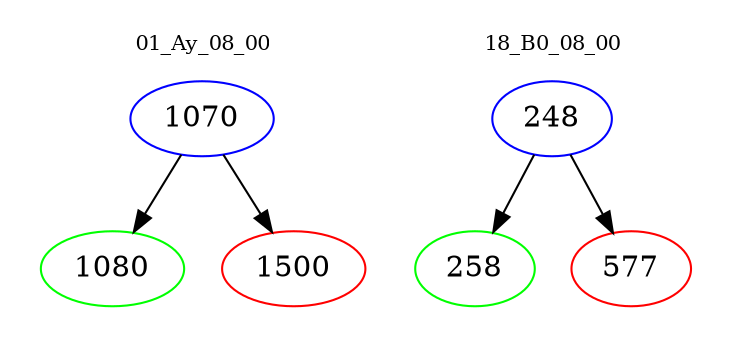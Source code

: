 digraph{
subgraph cluster_0 {
color = white
label = "01_Ay_08_00";
fontsize=10;
T0_1070 [label="1070", color="blue"]
T0_1070 -> T0_1080 [color="black"]
T0_1080 [label="1080", color="green"]
T0_1070 -> T0_1500 [color="black"]
T0_1500 [label="1500", color="red"]
}
subgraph cluster_1 {
color = white
label = "18_B0_08_00";
fontsize=10;
T1_248 [label="248", color="blue"]
T1_248 -> T1_258 [color="black"]
T1_258 [label="258", color="green"]
T1_248 -> T1_577 [color="black"]
T1_577 [label="577", color="red"]
}
}
